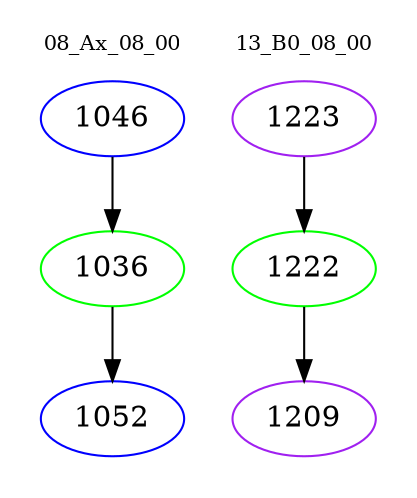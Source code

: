 digraph{
subgraph cluster_0 {
color = white
label = "08_Ax_08_00";
fontsize=10;
T0_1046 [label="1046", color="blue"]
T0_1046 -> T0_1036 [color="black"]
T0_1036 [label="1036", color="green"]
T0_1036 -> T0_1052 [color="black"]
T0_1052 [label="1052", color="blue"]
}
subgraph cluster_1 {
color = white
label = "13_B0_08_00";
fontsize=10;
T1_1223 [label="1223", color="purple"]
T1_1223 -> T1_1222 [color="black"]
T1_1222 [label="1222", color="green"]
T1_1222 -> T1_1209 [color="black"]
T1_1209 [label="1209", color="purple"]
}
}

